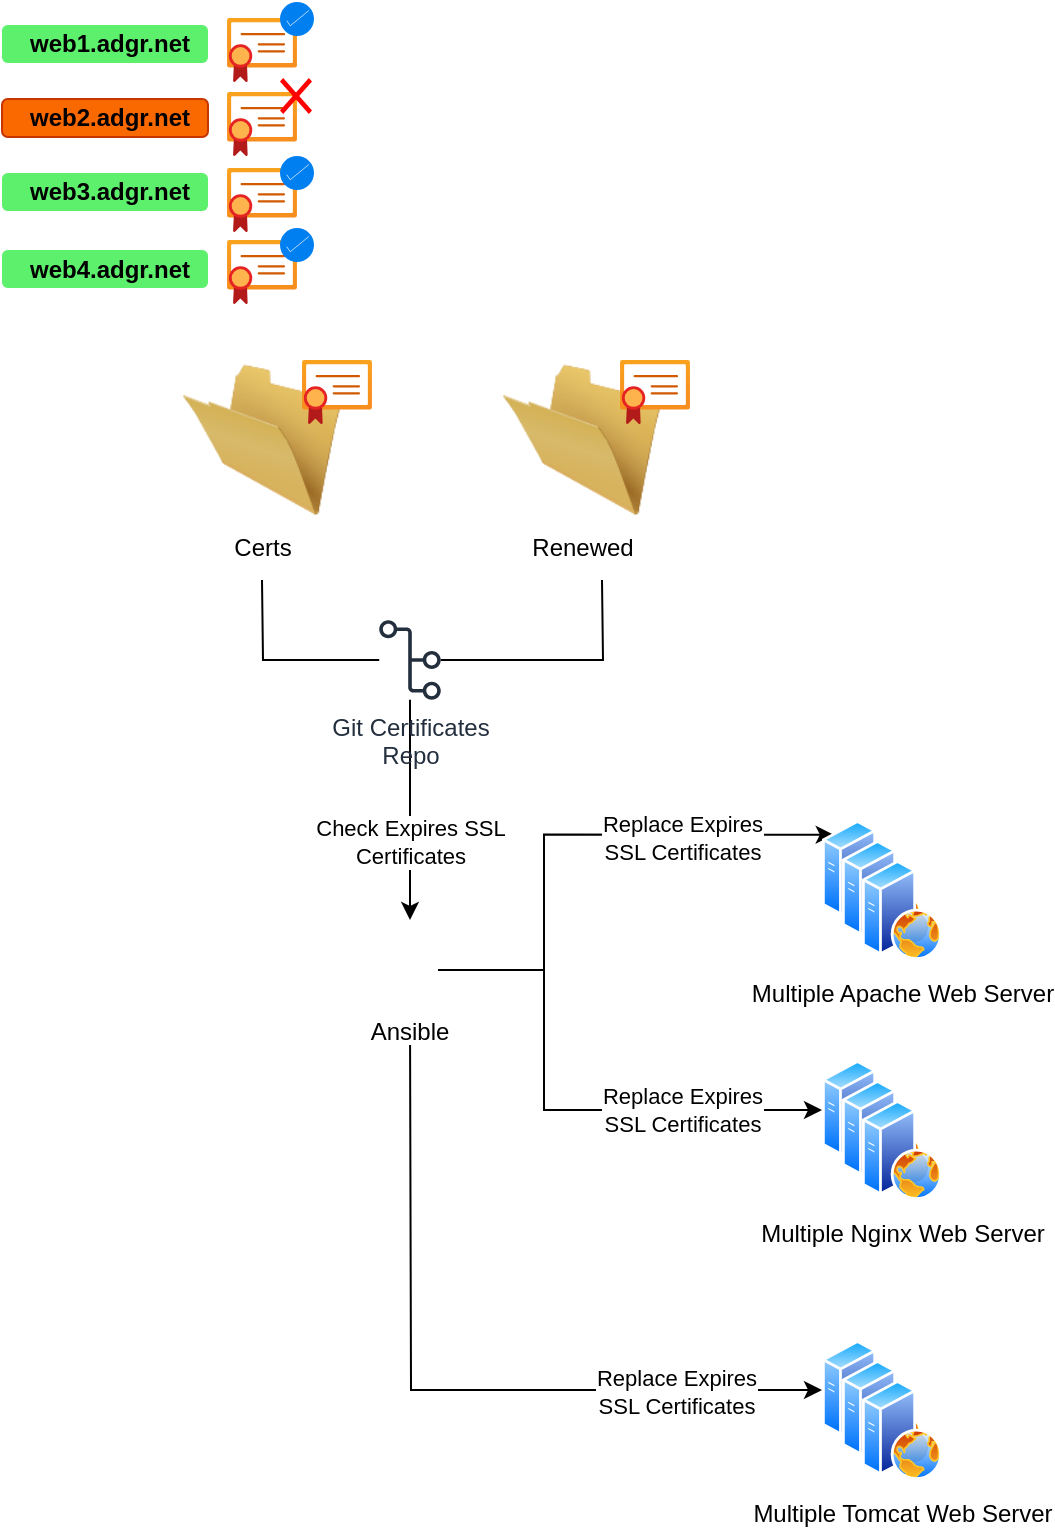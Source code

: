 <mxfile version="21.7.5" type="github">
  <diagram name="Page-1" id="0QfhhmeY12w9vwNbHh4k">
    <mxGraphModel dx="1147" dy="606" grid="0" gridSize="10" guides="1" tooltips="1" connect="1" arrows="1" fold="1" page="1" pageScale="1" pageWidth="827" pageHeight="1169" math="0" shadow="0">
      <root>
        <mxCell id="0" />
        <mxCell id="1" parent="0" />
        <mxCell id="uuZfRnMhYAiif19iNV4r-36" value="" style="rounded=1;whiteSpace=wrap;html=1;fillColor=#fa6800;strokeColor=#C73500;fontColor=#000000;" vertex="1" parent="1">
          <mxGeometry x="70" y="249.5" width="103" height="19" as="geometry" />
        </mxCell>
        <mxCell id="uuZfRnMhYAiif19iNV4r-35" value="" style="rounded=1;whiteSpace=wrap;html=1;fillColor=#5cf06d;strokeColor=none;" vertex="1" parent="1">
          <mxGeometry x="70" y="325" width="103" height="19" as="geometry" />
        </mxCell>
        <mxCell id="uuZfRnMhYAiif19iNV4r-34" value="" style="rounded=1;whiteSpace=wrap;html=1;fillColor=#5cf06d;strokeColor=none;" vertex="1" parent="1">
          <mxGeometry x="70" y="286.5" width="103" height="19" as="geometry" />
        </mxCell>
        <mxCell id="uuZfRnMhYAiif19iNV4r-33" value="" style="rounded=1;whiteSpace=wrap;html=1;fillColor=#5cf06d;strokeColor=none;" vertex="1" parent="1">
          <mxGeometry x="70" y="212.5" width="103" height="19" as="geometry" />
        </mxCell>
        <mxCell id="lBhe797xp0qzkPB9WhaU-5" value="" style="edgeStyle=orthogonalEdgeStyle;rounded=0;orthogonalLoop=1;jettySize=auto;html=1;" parent="1" source="lBhe797xp0qzkPB9WhaU-4" edge="1">
          <mxGeometry relative="1" as="geometry">
            <mxPoint x="274" y="660" as="targetPoint" />
          </mxGeometry>
        </mxCell>
        <mxCell id="lBhe797xp0qzkPB9WhaU-8" value="Check Expires SSL&lt;br&gt;Certificates" style="edgeLabel;html=1;align=center;verticalAlign=middle;resizable=0;points=[];" parent="lBhe797xp0qzkPB9WhaU-5" vertex="1" connectable="0">
          <mxGeometry x="-0.035" relative="1" as="geometry">
            <mxPoint y="17" as="offset" />
          </mxGeometry>
        </mxCell>
        <mxCell id="lBhe797xp0qzkPB9WhaU-6" style="edgeStyle=orthogonalEdgeStyle;rounded=0;orthogonalLoop=1;jettySize=auto;html=1;entryX=0;entryY=0;entryDx=0;entryDy=0;" parent="1" target="lBhe797xp0qzkPB9WhaU-2" edge="1">
          <mxGeometry relative="1" as="geometry">
            <mxPoint x="288.0" y="685.04" as="sourcePoint" />
            <Array as="points">
              <mxPoint x="341" y="685" />
              <mxPoint x="341" y="617" />
            </Array>
          </mxGeometry>
        </mxCell>
        <mxCell id="lBhe797xp0qzkPB9WhaU-9" value="Replace Expires&lt;br&gt;SSL Certificates" style="edgeLabel;html=1;align=center;verticalAlign=middle;resizable=0;points=[];" parent="lBhe797xp0qzkPB9WhaU-6" vertex="1" connectable="0">
          <mxGeometry x="0.617" y="-1" relative="1" as="geometry">
            <mxPoint x="-25" as="offset" />
          </mxGeometry>
        </mxCell>
        <mxCell id="lBhe797xp0qzkPB9WhaU-7" style="edgeStyle=orthogonalEdgeStyle;rounded=0;orthogonalLoop=1;jettySize=auto;html=1;entryX=0;entryY=0.5;entryDx=0;entryDy=0;" parent="1" target="lBhe797xp0qzkPB9WhaU-3" edge="1">
          <mxGeometry relative="1" as="geometry">
            <mxPoint x="288.0" y="685.04" as="sourcePoint" />
            <Array as="points">
              <mxPoint x="341" y="685" />
              <mxPoint x="341" y="755" />
            </Array>
          </mxGeometry>
        </mxCell>
        <mxCell id="lBhe797xp0qzkPB9WhaU-10" value="Replace Expires&lt;br&gt;SSL Certificates" style="edgeLabel;html=1;align=center;verticalAlign=middle;resizable=0;points=[];" parent="lBhe797xp0qzkPB9WhaU-7" vertex="1" connectable="0">
          <mxGeometry x="0.488" y="-1" relative="1" as="geometry">
            <mxPoint x="-3" y="-1" as="offset" />
          </mxGeometry>
        </mxCell>
        <mxCell id="lBhe797xp0qzkPB9WhaU-2" value="" style="image;aspect=fixed;perimeter=ellipsePerimeter;html=1;align=center;shadow=0;dashed=0;spacingTop=3;image=img/lib/active_directory/web_server.svg;" parent="1" vertex="1">
          <mxGeometry x="480" y="610" width="40" height="50" as="geometry" />
        </mxCell>
        <mxCell id="lBhe797xp0qzkPB9WhaU-3" value="" style="image;aspect=fixed;perimeter=ellipsePerimeter;html=1;align=center;shadow=0;dashed=0;spacingTop=3;image=img/lib/active_directory/web_server.svg;" parent="1" vertex="1">
          <mxGeometry x="480" y="730" width="40" height="50" as="geometry" />
        </mxCell>
        <mxCell id="uuZfRnMhYAiif19iNV4r-9" style="edgeStyle=orthogonalEdgeStyle;rounded=0;orthogonalLoop=1;jettySize=auto;html=1;endArrow=none;endFill=0;" edge="1" parent="1" source="lBhe797xp0qzkPB9WhaU-4">
          <mxGeometry relative="1" as="geometry">
            <mxPoint x="200" y="490" as="targetPoint" />
          </mxGeometry>
        </mxCell>
        <mxCell id="uuZfRnMhYAiif19iNV4r-11" style="edgeStyle=orthogonalEdgeStyle;rounded=0;orthogonalLoop=1;jettySize=auto;html=1;endArrow=none;endFill=0;" edge="1" parent="1" source="lBhe797xp0qzkPB9WhaU-4">
          <mxGeometry relative="1" as="geometry">
            <mxPoint x="370" y="490" as="targetPoint" />
          </mxGeometry>
        </mxCell>
        <mxCell id="lBhe797xp0qzkPB9WhaU-12" value="" style="image;aspect=fixed;perimeter=ellipsePerimeter;html=1;align=center;shadow=0;dashed=0;spacingTop=3;image=img/lib/active_directory/web_server.svg;" parent="1" vertex="1">
          <mxGeometry x="490" y="620" width="40" height="50" as="geometry" />
        </mxCell>
        <mxCell id="lBhe797xp0qzkPB9WhaU-13" value="Multiple Apache Web Server" style="image;aspect=fixed;perimeter=ellipsePerimeter;html=1;align=center;shadow=0;dashed=0;spacingTop=3;image=img/lib/active_directory/web_server.svg;" parent="1" vertex="1">
          <mxGeometry x="500" y="630" width="40" height="50" as="geometry" />
        </mxCell>
        <mxCell id="lBhe797xp0qzkPB9WhaU-14" value="" style="image;aspect=fixed;perimeter=ellipsePerimeter;html=1;align=center;shadow=0;dashed=0;spacingTop=3;image=img/lib/active_directory/web_server.svg;" parent="1" vertex="1">
          <mxGeometry x="490" y="740" width="40" height="50" as="geometry" />
        </mxCell>
        <mxCell id="lBhe797xp0qzkPB9WhaU-15" value="Multiple Nginx Web Server" style="image;aspect=fixed;perimeter=ellipsePerimeter;html=1;align=center;shadow=0;dashed=0;spacingTop=3;image=img/lib/active_directory/web_server.svg;" parent="1" vertex="1">
          <mxGeometry x="500" y="750" width="40" height="50" as="geometry" />
        </mxCell>
        <mxCell id="uuZfRnMhYAiif19iNV4r-6" style="edgeStyle=orthogonalEdgeStyle;rounded=0;orthogonalLoop=1;jettySize=auto;html=1;endArrow=none;endFill=0;startArrow=classic;startFill=1;" edge="1" parent="1" source="uuZfRnMhYAiif19iNV4r-2">
          <mxGeometry relative="1" as="geometry">
            <mxPoint x="274" y="710" as="targetPoint" />
          </mxGeometry>
        </mxCell>
        <mxCell id="uuZfRnMhYAiif19iNV4r-7" value="Replace Expires&lt;br style=&quot;border-color: var(--border-color);&quot;&gt;SSL Certificates" style="edgeLabel;html=1;align=center;verticalAlign=middle;resizable=0;points=[];" vertex="1" connectable="0" parent="uuZfRnMhYAiif19iNV4r-6">
          <mxGeometry x="-0.625" y="1" relative="1" as="geometry">
            <mxPoint as="offset" />
          </mxGeometry>
        </mxCell>
        <mxCell id="uuZfRnMhYAiif19iNV4r-2" value="" style="image;aspect=fixed;perimeter=ellipsePerimeter;html=1;align=center;shadow=0;dashed=0;spacingTop=3;image=img/lib/active_directory/web_server.svg;" vertex="1" parent="1">
          <mxGeometry x="480" y="870" width="40" height="50" as="geometry" />
        </mxCell>
        <mxCell id="uuZfRnMhYAiif19iNV4r-3" value="" style="image;aspect=fixed;perimeter=ellipsePerimeter;html=1;align=center;shadow=0;dashed=0;spacingTop=3;image=img/lib/active_directory/web_server.svg;" vertex="1" parent="1">
          <mxGeometry x="490" y="880" width="40" height="50" as="geometry" />
        </mxCell>
        <mxCell id="uuZfRnMhYAiif19iNV4r-4" value="Multiple Tomcat Web Server" style="image;aspect=fixed;perimeter=ellipsePerimeter;html=1;align=center;shadow=0;dashed=0;spacingTop=3;image=img/lib/active_directory/web_server.svg;" vertex="1" parent="1">
          <mxGeometry x="500" y="890" width="40" height="50" as="geometry" />
        </mxCell>
        <mxCell id="uuZfRnMhYAiif19iNV4r-8" value="Certs" style="image;html=1;image=img/lib/clip_art/general/Empty_Folder_128x128.png" vertex="1" parent="1">
          <mxGeometry x="160" y="380" width="80" height="80" as="geometry" />
        </mxCell>
        <mxCell id="uuZfRnMhYAiif19iNV4r-10" value="Renewed" style="image;html=1;image=img/lib/clip_art/general/Empty_Folder_128x128.png" vertex="1" parent="1">
          <mxGeometry x="320" y="380" width="80" height="80" as="geometry" />
        </mxCell>
        <mxCell id="lBhe797xp0qzkPB9WhaU-4" value="Git Certificates&lt;br&gt;Repo" style="sketch=0;outlineConnect=0;fontColor=#232F3E;gradientColor=none;fillColor=#232F3D;strokeColor=none;dashed=0;verticalLabelPosition=bottom;verticalAlign=top;align=center;html=1;fontSize=12;fontStyle=0;aspect=fixed;pointerEvents=1;shape=mxgraph.aws4.git_repository;" parent="1" vertex="1">
          <mxGeometry x="258.62" y="510" width="30.77" height="40" as="geometry" />
        </mxCell>
        <mxCell id="uuZfRnMhYAiif19iNV4r-17" value="" style="image;aspect=fixed;html=1;points=[];align=center;fontSize=12;image=img/lib/azure2/app_services/App_Service_Certificates.svg;" vertex="1" parent="1">
          <mxGeometry x="379" y="380" width="35" height="32" as="geometry" />
        </mxCell>
        <mxCell id="uuZfRnMhYAiif19iNV4r-18" value="" style="image;aspect=fixed;html=1;points=[];align=center;fontSize=12;image=img/lib/azure2/app_services/App_Service_Certificates.svg;" vertex="1" parent="1">
          <mxGeometry x="220" y="380" width="35" height="32" as="geometry" />
        </mxCell>
        <mxCell id="uuZfRnMhYAiif19iNV4r-20" value="Ansible" style="shape=image;verticalLabelPosition=bottom;labelBackgroundColor=default;verticalAlign=top;aspect=fixed;imageAspect=0;image=https://static-00.iconduck.com/assets.00/file-type-ansible-icon-256x256-ubp9wpth.png;" vertex="1" parent="1">
          <mxGeometry x="256.9" y="668" width="34.2" height="34.2" as="geometry" />
        </mxCell>
        <mxCell id="uuZfRnMhYAiif19iNV4r-22" value="" style="image;aspect=fixed;html=1;points=[];align=center;fontSize=12;image=img/lib/azure2/app_services/App_Service_Certificates.svg;" vertex="1" parent="1">
          <mxGeometry x="182.5" y="320" width="35" height="32" as="geometry" />
        </mxCell>
        <mxCell id="uuZfRnMhYAiif19iNV4r-23" value="" style="image;aspect=fixed;html=1;points=[];align=center;fontSize=12;image=img/lib/azure2/app_services/App_Service_Certificates.svg;" vertex="1" parent="1">
          <mxGeometry x="182.5" y="284" width="35" height="32" as="geometry" />
        </mxCell>
        <mxCell id="uuZfRnMhYAiif19iNV4r-24" value="" style="image;aspect=fixed;html=1;points=[];align=center;fontSize=12;image=img/lib/azure2/app_services/App_Service_Certificates.svg;" vertex="1" parent="1">
          <mxGeometry x="182.5" y="246" width="35" height="32" as="geometry" />
        </mxCell>
        <mxCell id="uuZfRnMhYAiif19iNV4r-25" value="" style="image;aspect=fixed;html=1;points=[];align=center;fontSize=12;image=img/lib/azure2/app_services/App_Service_Certificates.svg;" vertex="1" parent="1">
          <mxGeometry x="182.5" y="209" width="35" height="32" as="geometry" />
        </mxCell>
        <mxCell id="uuZfRnMhYAiif19iNV4r-21" value="" style="html=1;verticalLabelPosition=bottom;labelBackgroundColor=#ffffff;verticalAlign=top;shadow=0;dashed=0;strokeWidth=2;shape=mxgraph.ios7.misc.select;fillColor=#0080f0;strokeColor=#ffffff;sketch=0;aspect=fixed;" vertex="1" parent="1">
          <mxGeometry x="209" y="314" width="17" height="17" as="geometry" />
        </mxCell>
        <mxCell id="uuZfRnMhYAiif19iNV4r-26" value="" style="html=1;verticalLabelPosition=bottom;labelBackgroundColor=#ffffff;verticalAlign=top;shadow=0;dashed=0;strokeWidth=2;shape=mxgraph.ios7.misc.select;fillColor=#0080f0;strokeColor=#ffffff;sketch=0;aspect=fixed;" vertex="1" parent="1">
          <mxGeometry x="209" y="278" width="17" height="17" as="geometry" />
        </mxCell>
        <mxCell id="uuZfRnMhYAiif19iNV4r-27" value="" style="html=1;verticalLabelPosition=bottom;labelBackgroundColor=#ffffff;verticalAlign=top;shadow=0;dashed=0;strokeWidth=2;shape=mxgraph.ios7.misc.select;fillColor=#0080f0;strokeColor=#ffffff;sketch=0;aspect=fixed;" vertex="1" parent="1">
          <mxGeometry x="209" y="201" width="17" height="17" as="geometry" />
        </mxCell>
        <mxCell id="uuZfRnMhYAiif19iNV4r-28" value="" style="shape=mxgraph.mockup.markup.redX;fillColor=#ff0000;html=1;shadow=0;whiteSpace=wrap;strokeColor=none;" vertex="1" parent="1">
          <mxGeometry x="209" y="239" width="16" height="18" as="geometry" />
        </mxCell>
        <mxCell id="uuZfRnMhYAiif19iNV4r-29" value="web1.adgr.net" style="text;strokeColor=none;align=center;fillColor=none;html=1;verticalAlign=middle;whiteSpace=wrap;rounded=0;fontStyle=1" vertex="1" parent="1">
          <mxGeometry x="94" y="207" width="60" height="30" as="geometry" />
        </mxCell>
        <mxCell id="uuZfRnMhYAiif19iNV4r-30" value="web2.adgr.net" style="text;strokeColor=none;align=center;fillColor=none;html=1;verticalAlign=middle;whiteSpace=wrap;rounded=0;fontStyle=1" vertex="1" parent="1">
          <mxGeometry x="94" y="244" width="60" height="30" as="geometry" />
        </mxCell>
        <mxCell id="uuZfRnMhYAiif19iNV4r-31" value="web3.adgr.net" style="text;strokeColor=none;align=center;fillColor=none;html=1;verticalAlign=middle;whiteSpace=wrap;rounded=0;fontStyle=1" vertex="1" parent="1">
          <mxGeometry x="94" y="281" width="60" height="30" as="geometry" />
        </mxCell>
        <mxCell id="uuZfRnMhYAiif19iNV4r-32" value="web4.adgr.net" style="text;strokeColor=none;align=center;fillColor=none;html=1;verticalAlign=middle;whiteSpace=wrap;rounded=0;fontStyle=1" vertex="1" parent="1">
          <mxGeometry x="94" y="320" width="60" height="30" as="geometry" />
        </mxCell>
      </root>
    </mxGraphModel>
  </diagram>
</mxfile>
